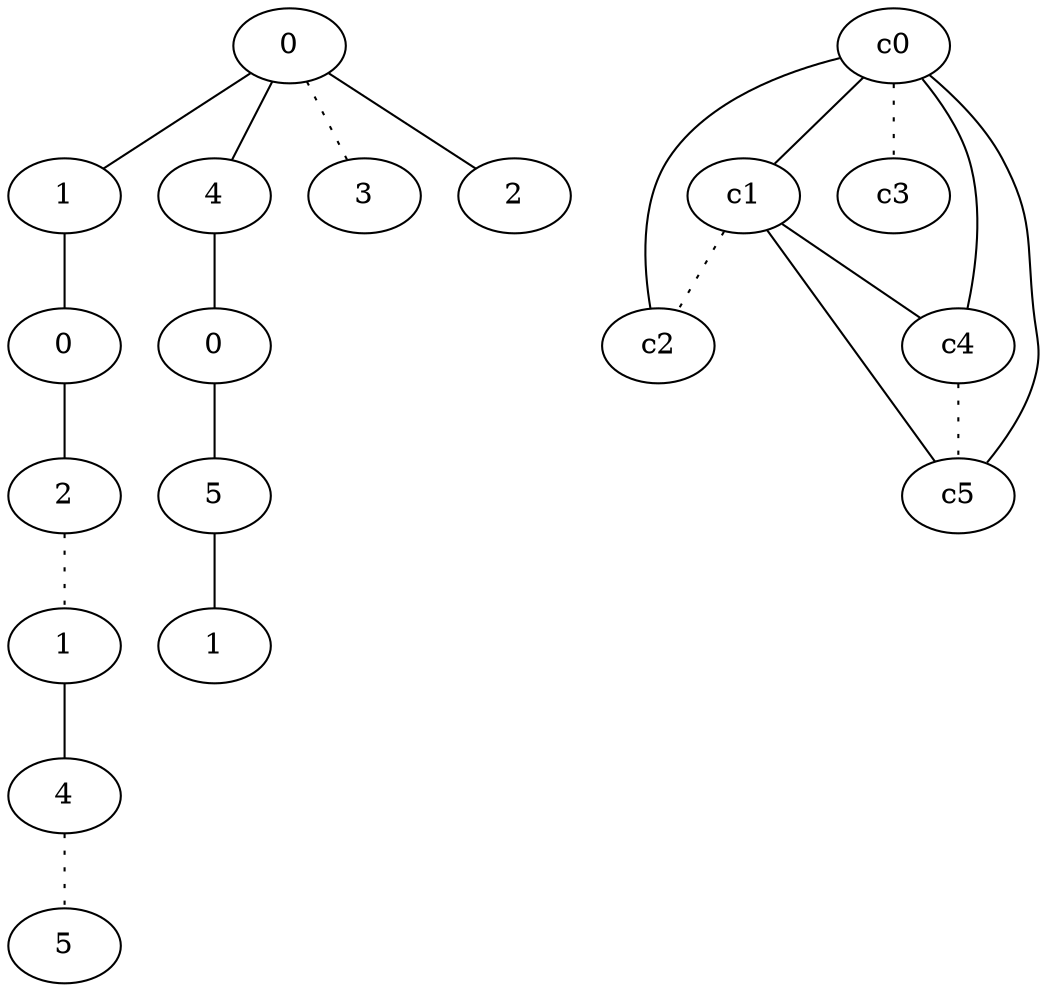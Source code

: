 graph {
a0[label=0];
a1[label=1];
a2[label=0];
a3[label=2];
a4[label=1];
a5[label=4];
a6[label=5];
a7[label=4];
a8[label=0];
a9[label=5];
a10[label=1];
a11[label=3];
a12[label=2];
a0 -- a1;
a0 -- a7;
a0 -- a11 [style=dotted];
a0 -- a12;
a1 -- a2;
a2 -- a3;
a3 -- a4 [style=dotted];
a4 -- a5;
a5 -- a6 [style=dotted];
a7 -- a8;
a8 -- a9;
a9 -- a10;
c0 -- c1;
c0 -- c2;
c0 -- c3 [style=dotted];
c0 -- c4;
c0 -- c5;
c1 -- c2 [style=dotted];
c1 -- c4;
c1 -- c5;
c4 -- c5 [style=dotted];
}
